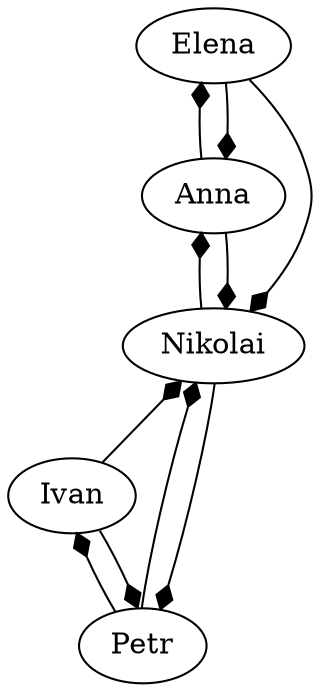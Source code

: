 digraph G {
	rankdir=BT;
	edge [arrowhead=diamond];

	n2 [label="Petr"];
	n1 [label="Ivan"];
	n3 [label="Nikolai"];
	n4 [label="Anna"];
	n5 [label="Elena"];
	n1 [label="Ivan"];
	n2 [label="Petr"];
	n5 [label="Elena"];
	n3 [label="Nikolai"];
	n4 [label="Anna"];

	n2 -> n1;
	n1 -> n2;
	n3 -> n2;
	n4 -> n3;
	n5 -> n3;
	n1 -> n3;
	n2 -> n3;
	n5 -> n4;
	n3 -> n4;
	n4 -> n5;

}
